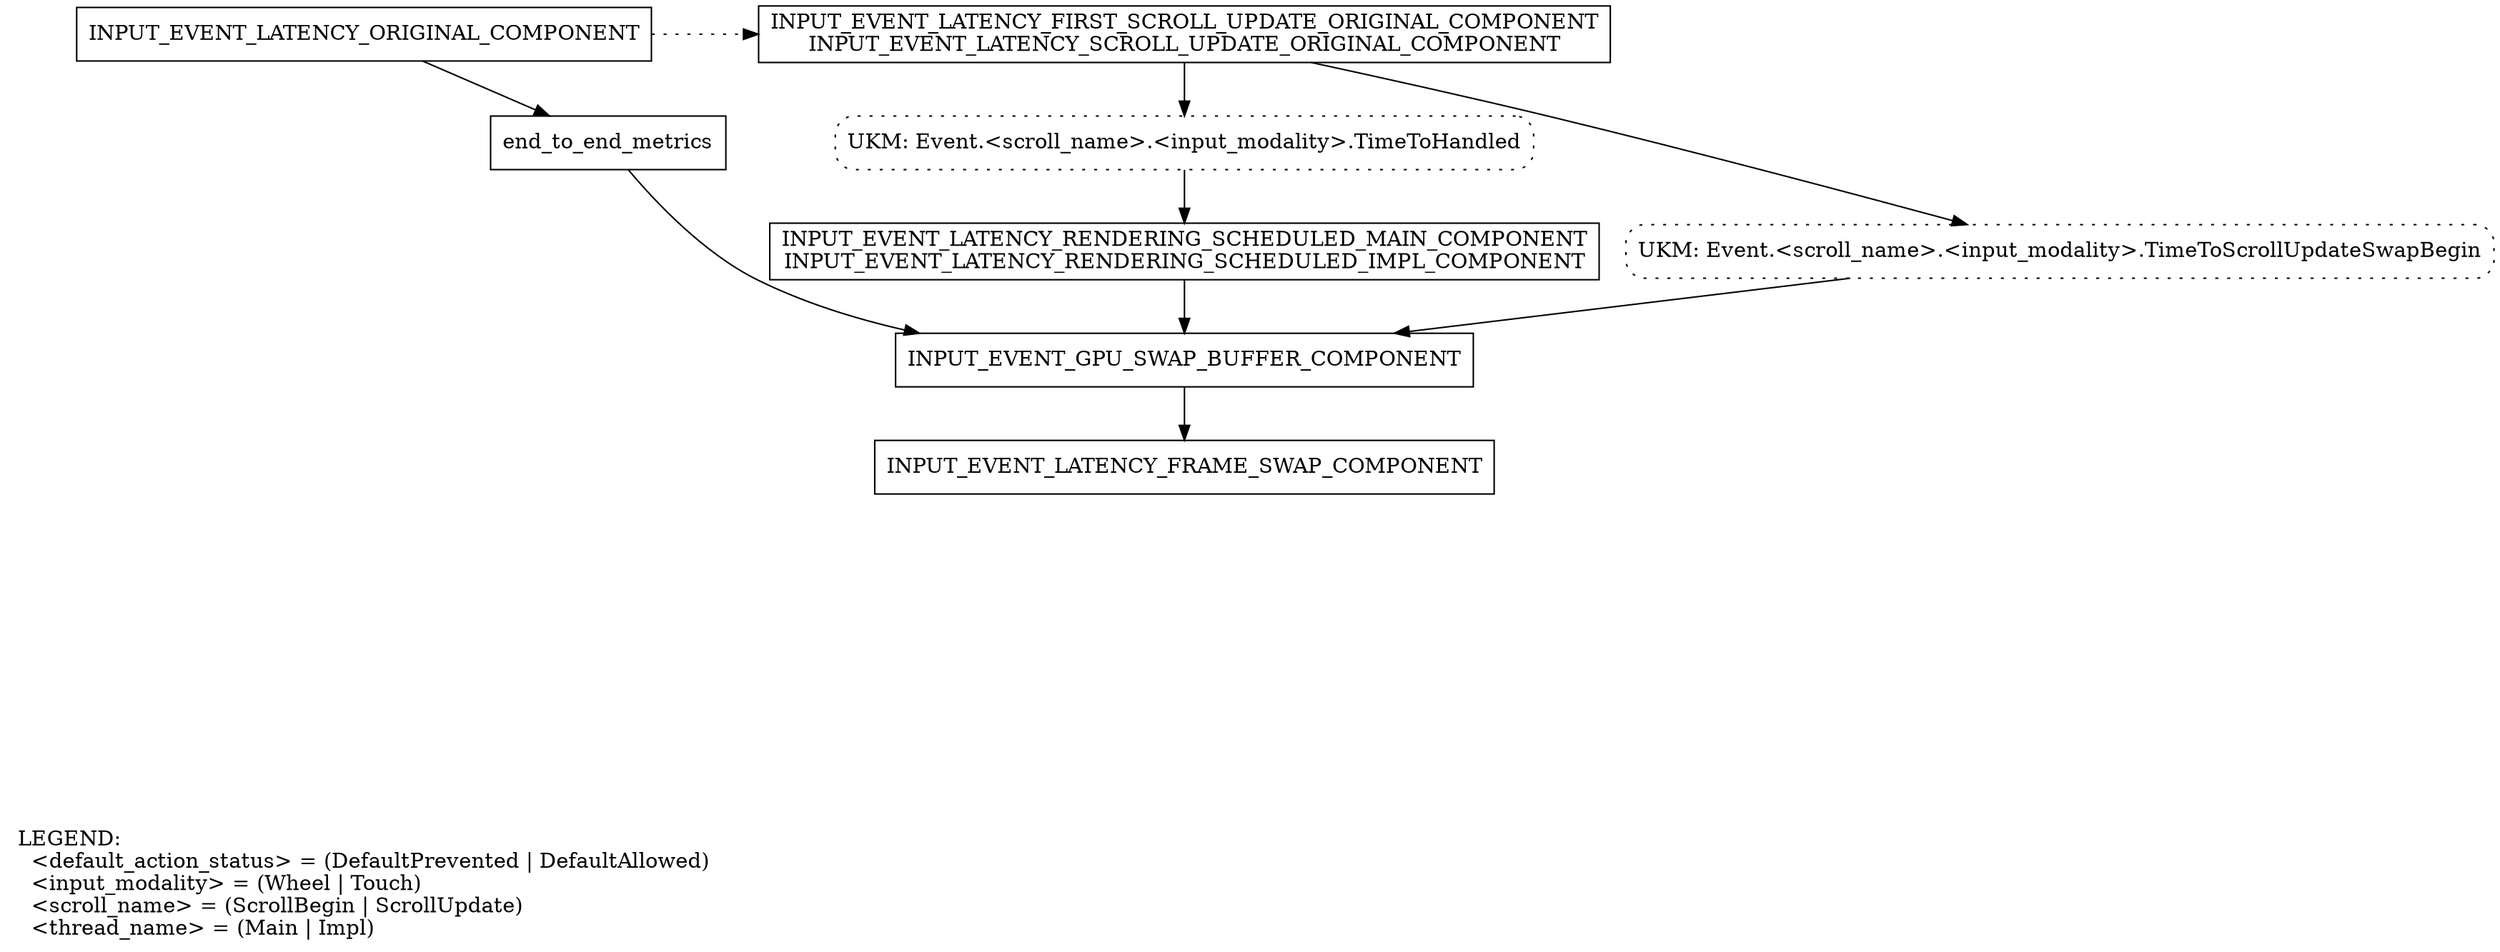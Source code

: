 // dot -Tpdf ui/latency/latency_info.dot > latency_info.pdf

digraph LatencyInfo {
  node[shape=box];

  // Set shape and label of metric names.
  {
    node[style="dotted,rounded"];

    scroll_to_schedule_metrics
      [label="\
UKM: Event.<scroll_name>.<input_modality>.TimeToHandled\n"];
    scroll_to_gpu_swap_metrics
      [label="\
UKM: Event.<scroll_name>.<input_modality>.TimeToScrollUpdateSwapBegin\n"]
  }

  // Set labels for nodes with multiple components.
  scroll_original
    [label="\
INPUT_EVENT_LATENCY_FIRST_SCROLL_UPDATE_ORIGINAL_COMPONENT\n\
INPUT_EVENT_LATENCY_SCROLL_UPDATE_ORIGINAL_COMPONENT"];
  rendering_scheduled
    [label="\
INPUT_EVENT_LATENCY_RENDERING_SCHEDULED_MAIN_COMPONENT\n\
INPUT_EVENT_LATENCY_RENDERING_SCHEDULED_IMPL_COMPONENT"];

  // Layout "original" components at the top.
  {
    rank=same;
    edge[style=dotted,minlen=4];
    INPUT_EVENT_LATENCY_ORIGINAL_COMPONENT->
    scroll_original;
  }

  // Layout the rest of the components.
  INPUT_EVENT_LATENCY_ORIGINAL_COMPONENT->
  end_to_end_metrics->
  INPUT_EVENT_GPU_SWAP_BUFFER_COMPONENT;

  scroll_original->
  scroll_to_schedule_metrics->
  rendering_scheduled->
  INPUT_EVENT_GPU_SWAP_BUFFER_COMPONENT->
  INPUT_EVENT_LATENCY_FRAME_SWAP_COMPONENT
    [weight=4];

  scroll_original->
  scroll_to_gpu_swap_metrics->
  INPUT_EVENT_GPU_SWAP_BUFFER_COMPONENT;

  // Add legend and position it under INPUT_EVENT_LATENCY_ORIGINAL_COMPONENT.
  legend
    [shape=plaintext,label="\
LEGEND:\l\
  <default_action_status> = (DefaultPrevented | DefaultAllowed)\l\
  <input_modality> = (Wheel | Touch)\l\
  <scroll_name> = (ScrollBegin | ScrollUpdate)\l\
  <thread_name> = (Main | Impl)\l"];
  INPUT_EVENT_LATENCY_ORIGINAL_COMPONENT->
  legend
    [style=invis,minlen=10];
}
